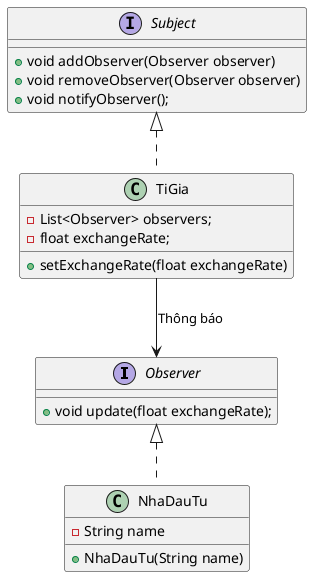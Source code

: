 @startuml
'https://plantuml.com/class-diagram

interface Observer{
    + void update(float exchangeRate);
}

interface Subject{
    + void addObserver(Observer observer)
    + void removeObserver(Observer observer)
    + void notifyObserver();
}

class TiGia {
    - List<Observer> observers;
    - float exchangeRate;
    + setExchangeRate(float exchangeRate)
}

class NhaDauTu {
    - String name
    + NhaDauTu(String name)
}

Observer <|.. NhaDauTu
Subject <|.. TiGia
TiGia --> Observer : Thông báo
@enduml
